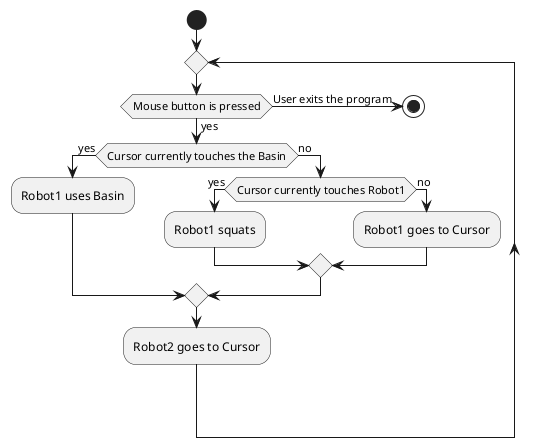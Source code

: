 @startuml "RobotClient"
start
repeat
if (Mouse button is pressed) then (yes)
  if (Cursor currently touches the Basin) then (yes)
    :Robot1 uses Basin;
  else (no)
    if (Cursor currently touches Robot1) then (yes)
      :Robot1 squats;
    else (no)
      :Robot1 goes to Cursor;
    endif
  endif
  :Robot2 goes to Cursor;
else (User exits the program)
  stop
endif


@enduml